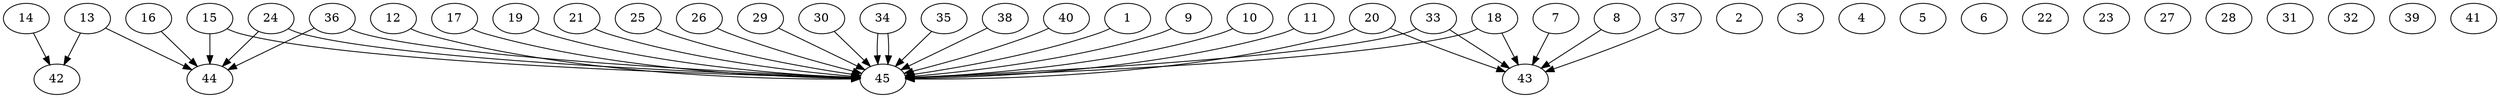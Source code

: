 // DAG automatically generated by daggen at Thu Oct  3 14:07:25 2019
// ./daggen --dot -n 45 --ccr 0.3 --fat 0.9 --regular 0.5 --density 0.7 --mindata 5242880 --maxdata 52428800 
digraph G {
  1 [size="77349547", alpha="0.16", expect_size="23204864"] 
  1 -> 45 [size ="23204864"]
  2 [size="139878400", alpha="0.16", expect_size="41963520"] 
  3 [size="52288853", alpha="0.02", expect_size="15686656"] 
  4 [size="47684267", alpha="0.20", expect_size="14305280"] 
  5 [size="114619733", alpha="0.10", expect_size="34385920"] 
  6 [size="139414187", alpha="0.12", expect_size="41824256"] 
  7 [size="89118720", alpha="0.05", expect_size="26735616"] 
  7 -> 43 [size ="26735616"]
  8 [size="77182293", alpha="0.01", expect_size="23154688"] 
  8 -> 43 [size ="23154688"]
  9 [size="108731733", alpha="0.02", expect_size="32619520"] 
  9 -> 45 [size ="32619520"]
  10 [size="127938560", alpha="0.19", expect_size="38381568"] 
  10 -> 45 [size ="38381568"]
  11 [size="78240427", alpha="0.05", expect_size="23472128"] 
  11 -> 45 [size ="23472128"]
  12 [size="45735253", alpha="0.17", expect_size="13720576"] 
  12 -> 45 [size ="13720576"]
  13 [size="170810027", alpha="0.17", expect_size="51243008"] 
  13 -> 42 [size ="51243008"]
  13 -> 44 [size ="51243008"]
  14 [size="26156373", alpha="0.01", expect_size="7846912"] 
  14 -> 42 [size ="7846912"]
  15 [size="23712427", alpha="0.02", expect_size="7113728"] 
  15 -> 44 [size ="7113728"]
  15 -> 45 [size ="7113728"]
  16 [size="105509547", alpha="0.12", expect_size="31652864"] 
  16 -> 44 [size ="31652864"]
  17 [size="45066240", alpha="0.09", expect_size="13519872"] 
  17 -> 45 [size ="13519872"]
  18 [size="83773440", alpha="0.04", expect_size="25132032"] 
  18 -> 43 [size ="25132032"]
  18 -> 45 [size ="25132032"]
  19 [size="91702613", alpha="0.05", expect_size="27510784"] 
  19 -> 45 [size ="27510784"]
  20 [size="105110187", alpha="0.14", expect_size="31533056"] 
  20 -> 43 [size ="31533056"]
  20 -> 45 [size ="31533056"]
  21 [size="99143680", alpha="0.11", expect_size="29743104"] 
  21 -> 45 [size ="29743104"]
  22 [size="137243307", alpha="0.04", expect_size="41172992"] 
  23 [size="114356907", alpha="0.01", expect_size="34307072"] 
  24 [size="91508053", alpha="0.01", expect_size="27452416"] 
  24 -> 44 [size ="27452416"]
  24 -> 45 [size ="27452416"]
  25 [size="102983680", alpha="0.15", expect_size="30895104"] 
  25 -> 45 [size ="30895104"]
  26 [size="115855360", alpha="0.03", expect_size="34756608"] 
  26 -> 45 [size ="34756608"]
  27 [size="53674667", alpha="0.01", expect_size="16102400"] 
  28 [size="122760533", alpha="0.06", expect_size="36828160"] 
  29 [size="153944747", alpha="0.03", expect_size="46183424"] 
  29 -> 45 [size ="46183424"]
  30 [size="33467733", alpha="0.15", expect_size="10040320"] 
  30 -> 45 [size ="10040320"]
  31 [size="144049493", alpha="0.13", expect_size="43214848"] 
  32 [size="73710933", alpha="0.16", expect_size="22113280"] 
  33 [size="102144000", alpha="0.17", expect_size="30643200"] 
  33 -> 43 [size ="30643200"]
  33 -> 45 [size ="30643200"]
  34 [size="106871467", alpha="0.00", expect_size="32061440"] 
  34 -> 45 [size ="32061440"]
  34 -> 45 [size ="32061440"]
  35 [size="118108160", alpha="0.04", expect_size="35432448"] 
  35 -> 45 [size ="35432448"]
  36 [size="75707733", alpha="0.19", expect_size="22712320"] 
  36 -> 44 [size ="22712320"]
  36 -> 45 [size ="22712320"]
  37 [size="101618347", alpha="0.18", expect_size="30485504"] 
  37 -> 43 [size ="30485504"]
  38 [size="110192640", alpha="0.04", expect_size="33057792"] 
  38 -> 45 [size ="33057792"]
  39 [size="161140053", alpha="0.01", expect_size="48342016"] 
  40 [size="31143253", alpha="0.08", expect_size="9342976"] 
  40 -> 45 [size ="9342976"]
  41 [size="145244160", alpha="0.06", expect_size="43573248"] 
  42 [size="92344320", alpha="0.19", expect_size="27703296"] 
  43 [size="57989120", alpha="0.05", expect_size="17396736"] 
  44 [size="38229333", alpha="0.19", expect_size="11468800"] 
  45 [size="41751893", alpha="0.05", expect_size="12525568"] 
}
